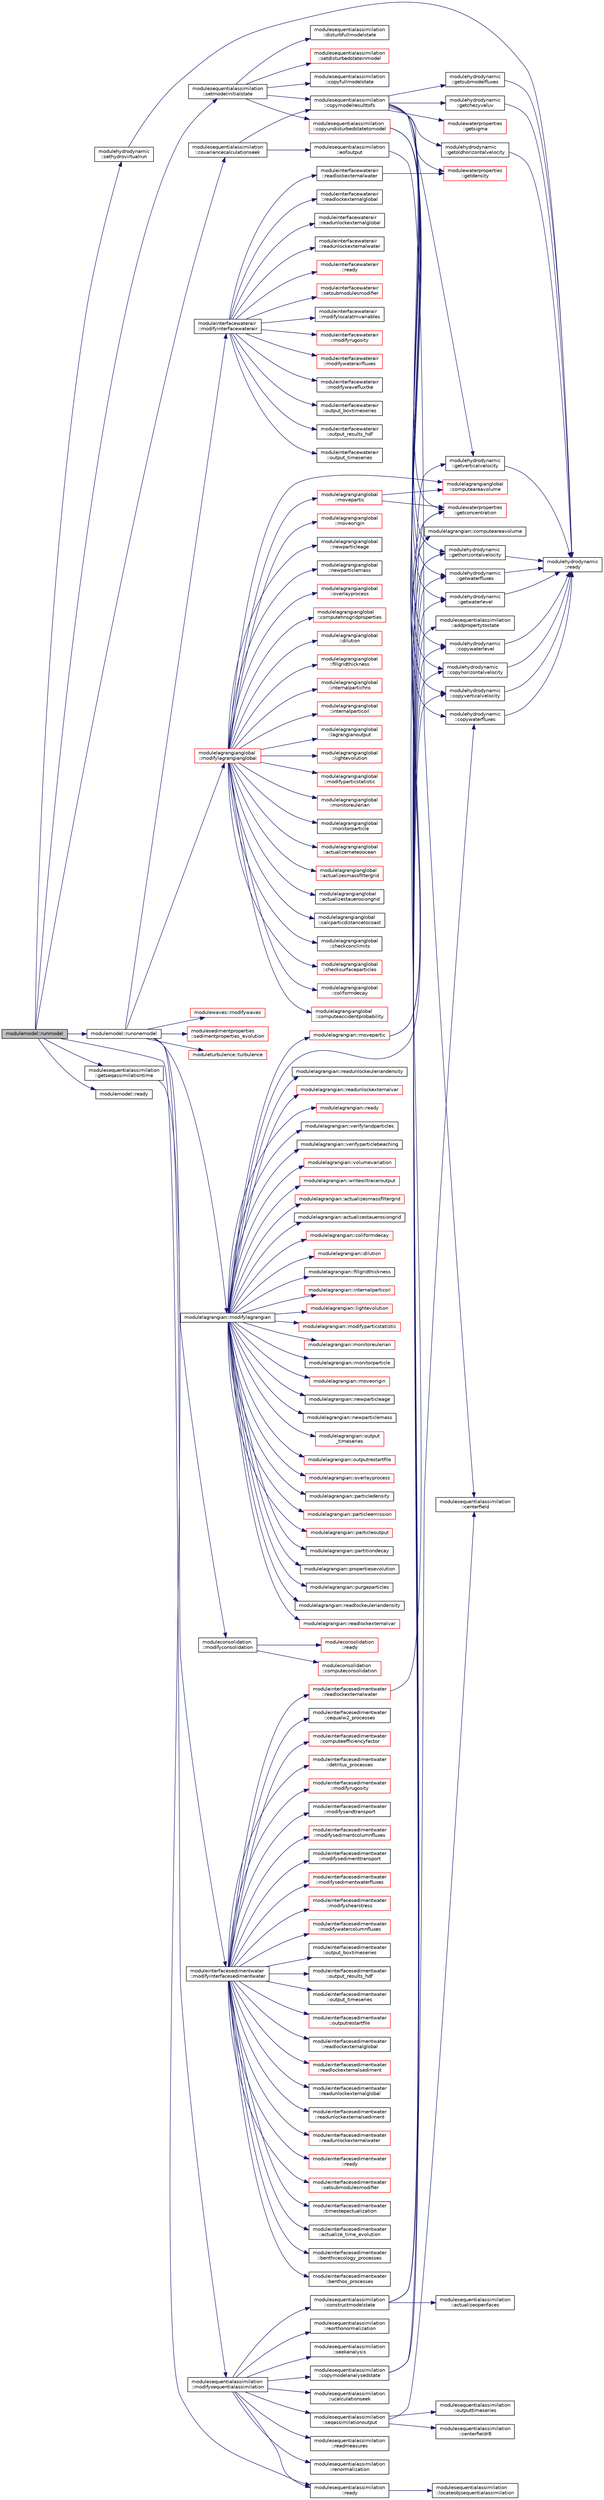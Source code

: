 digraph "modulemodel::runmodel"
{
 // LATEX_PDF_SIZE
  edge [fontname="Helvetica",fontsize="10",labelfontname="Helvetica",labelfontsize="10"];
  node [fontname="Helvetica",fontsize="10",shape=record];
  rankdir="LR";
  Node1 [label="modulemodel::runmodel",height=0.2,width=0.4,color="black", fillcolor="grey75", style="filled", fontcolor="black",tooltip=" "];
  Node1 -> Node2 [color="midnightblue",fontsize="10",style="solid",fontname="Helvetica"];
  Node2 [label="modulesequentialassimilation\l::covariancecalculationseek",height=0.2,width=0.4,color="black", fillcolor="white", style="filled",URL="$namespacemodulesequentialassimilation.html#a89d62f9ba6c7cad76cf6a6dd37165fab",tooltip=" "];
  Node2 -> Node3 [color="midnightblue",fontsize="10",style="solid",fontname="Helvetica"];
  Node3 [label="modulesequentialassimilation\l::copymodelresulttofs",height=0.2,width=0.4,color="black", fillcolor="white", style="filled",URL="$namespacemodulesequentialassimilation.html#a1a5a1be9fa72ef3b8fe621128b7e3759",tooltip=" "];
  Node3 -> Node4 [color="midnightblue",fontsize="10",style="solid",fontname="Helvetica"];
  Node4 [label="modulehydrodynamic\l::getchezyveluv",height=0.2,width=0.4,color="black", fillcolor="white", style="filled",URL="$namespacemodulehydrodynamic.html#a95c4b43f87d68ca27ecae9520c33f91f",tooltip=" "];
  Node4 -> Node5 [color="midnightblue",fontsize="10",style="solid",fontname="Helvetica"];
  Node5 [label="modulehydrodynamic\l::ready",height=0.2,width=0.4,color="black", fillcolor="white", style="filled",URL="$namespacemodulehydrodynamic.html#a541821548a44af36e71f5eddedae890e",tooltip=" "];
  Node3 -> Node6 [color="midnightblue",fontsize="10",style="solid",fontname="Helvetica"];
  Node6 [label="modulewaterproperties\l::getconcentration",height=0.2,width=0.4,color="red", fillcolor="white", style="filled",URL="$namespacemodulewaterproperties.html#a45cbba90a6054db2070c49281da1ef56",tooltip=" "];
  Node3 -> Node15 [color="midnightblue",fontsize="10",style="solid",fontname="Helvetica"];
  Node15 [label="modulewaterproperties\l::getdensity",height=0.2,width=0.4,color="red", fillcolor="white", style="filled",URL="$namespacemodulewaterproperties.html#a5d3bf3d9b122b9eee78afc56a4047507",tooltip=" "];
  Node3 -> Node20 [color="midnightblue",fontsize="10",style="solid",fontname="Helvetica"];
  Node20 [label="modulehydrodynamic\l::gethorizontalvelocity",height=0.2,width=0.4,color="black", fillcolor="white", style="filled",URL="$namespacemodulehydrodynamic.html#aba7eae61c437ef648710efabc4d39e36",tooltip=" "];
  Node20 -> Node5 [color="midnightblue",fontsize="10",style="solid",fontname="Helvetica"];
  Node3 -> Node21 [color="midnightblue",fontsize="10",style="solid",fontname="Helvetica"];
  Node21 [label="modulehydrodynamic\l::getoldhorizontalvelocity",height=0.2,width=0.4,color="black", fillcolor="white", style="filled",URL="$namespacemodulehydrodynamic.html#a7161ffc34f27ea1c9e5f1f9bdc165d07",tooltip=" "];
  Node21 -> Node5 [color="midnightblue",fontsize="10",style="solid",fontname="Helvetica"];
  Node3 -> Node22 [color="midnightblue",fontsize="10",style="solid",fontname="Helvetica"];
  Node22 [label="modulewaterproperties\l::getsigma",height=0.2,width=0.4,color="red", fillcolor="white", style="filled",URL="$namespacemodulewaterproperties.html#ae8ca73c7b0b0c01064b13ed994d0935c",tooltip=" "];
  Node3 -> Node23 [color="midnightblue",fontsize="10",style="solid",fontname="Helvetica"];
  Node23 [label="modulehydrodynamic\l::getsubmodelfluxes",height=0.2,width=0.4,color="black", fillcolor="white", style="filled",URL="$namespacemodulehydrodynamic.html#a2b0f8d10e1768612e8bc67bcc2535ffe",tooltip=" "];
  Node23 -> Node5 [color="midnightblue",fontsize="10",style="solid",fontname="Helvetica"];
  Node3 -> Node24 [color="midnightblue",fontsize="10",style="solid",fontname="Helvetica"];
  Node24 [label="modulehydrodynamic\l::getverticalvelocity",height=0.2,width=0.4,color="black", fillcolor="white", style="filled",URL="$namespacemodulehydrodynamic.html#a6f64fd12742f48039f81460df9c0cd42",tooltip=" "];
  Node24 -> Node5 [color="midnightblue",fontsize="10",style="solid",fontname="Helvetica"];
  Node3 -> Node25 [color="midnightblue",fontsize="10",style="solid",fontname="Helvetica"];
  Node25 [label="modulehydrodynamic\l::getwaterfluxes",height=0.2,width=0.4,color="black", fillcolor="white", style="filled",URL="$namespacemodulehydrodynamic.html#a29f89183d9394468a6db08ec640599f1",tooltip=" "];
  Node25 -> Node5 [color="midnightblue",fontsize="10",style="solid",fontname="Helvetica"];
  Node3 -> Node26 [color="midnightblue",fontsize="10",style="solid",fontname="Helvetica"];
  Node26 [label="modulehydrodynamic\l::getwaterlevel",height=0.2,width=0.4,color="black", fillcolor="white", style="filled",URL="$namespacemodulehydrodynamic.html#ad29ca3143969ea453d432e0a8f2dde2d",tooltip=" "];
  Node26 -> Node5 [color="midnightblue",fontsize="10",style="solid",fontname="Helvetica"];
  Node2 -> Node27 [color="midnightblue",fontsize="10",style="solid",fontname="Helvetica"];
  Node27 [label="modulesequentialassimilation\l::eofoutput",height=0.2,width=0.4,color="black", fillcolor="white", style="filled",URL="$namespacemodulesequentialassimilation.html#a4f7834d6d8d5c26c37c74e758a14b521",tooltip=" "];
  Node27 -> Node28 [color="midnightblue",fontsize="10",style="solid",fontname="Helvetica"];
  Node28 [label="modulesequentialassimilation\l::centerfield",height=0.2,width=0.4,color="black", fillcolor="white", style="filled",URL="$namespacemodulesequentialassimilation.html#a2481d2ea20d9e305e0090e324dd3893e",tooltip=" "];
  Node1 -> Node29 [color="midnightblue",fontsize="10",style="solid",fontname="Helvetica"];
  Node29 [label="modulesequentialassimilation\l::getseqassimilationtime",height=0.2,width=0.4,color="black", fillcolor="white", style="filled",URL="$namespacemodulesequentialassimilation.html#a79adcfc8fb983a24237bd6bba818eca8",tooltip=" "];
  Node29 -> Node30 [color="midnightblue",fontsize="10",style="solid",fontname="Helvetica"];
  Node30 [label="modulesequentialassimilation\l::ready",height=0.2,width=0.4,color="black", fillcolor="white", style="filled",URL="$namespacemodulesequentialassimilation.html#a612c7f8e7d5560ffd80850c43f9e9c35",tooltip=" "];
  Node30 -> Node31 [color="midnightblue",fontsize="10",style="solid",fontname="Helvetica"];
  Node31 [label="modulesequentialassimilation\l::locateobjsequentialassimilation",height=0.2,width=0.4,color="black", fillcolor="white", style="filled",URL="$namespacemodulesequentialassimilation.html#a1d6ec9ce245a5aa2d80e8f35b8142e21",tooltip=" "];
  Node1 -> Node32 [color="midnightblue",fontsize="10",style="solid",fontname="Helvetica"];
  Node32 [label="modulesequentialassimilation\l::modifysequentialassimilation",height=0.2,width=0.4,color="black", fillcolor="white", style="filled",URL="$namespacemodulesequentialassimilation.html#a4b01359595340ca852b276b1258601df",tooltip=" "];
  Node32 -> Node33 [color="midnightblue",fontsize="10",style="solid",fontname="Helvetica"];
  Node33 [label="modulesequentialassimilation\l::constructmodelstate",height=0.2,width=0.4,color="black", fillcolor="white", style="filled",URL="$namespacemodulesequentialassimilation.html#abc672947c709e077d461068b3e7ae140",tooltip=" "];
  Node33 -> Node34 [color="midnightblue",fontsize="10",style="solid",fontname="Helvetica"];
  Node34 [label="modulesequentialassimilation\l::actualizeopenfaces",height=0.2,width=0.4,color="black", fillcolor="white", style="filled",URL="$namespacemodulesequentialassimilation.html#ad6321e8248e2b795443ddc551cbc9446",tooltip=" "];
  Node33 -> Node35 [color="midnightblue",fontsize="10",style="solid",fontname="Helvetica"];
  Node35 [label="modulesequentialassimilation\l::addpropertytostate",height=0.2,width=0.4,color="black", fillcolor="white", style="filled",URL="$namespacemodulesequentialassimilation.html#a5cad8b44cf828f7b0f86fffd43e9f8a7",tooltip=" "];
  Node33 -> Node6 [color="midnightblue",fontsize="10",style="solid",fontname="Helvetica"];
  Node33 -> Node20 [color="midnightblue",fontsize="10",style="solid",fontname="Helvetica"];
  Node33 -> Node24 [color="midnightblue",fontsize="10",style="solid",fontname="Helvetica"];
  Node33 -> Node25 [color="midnightblue",fontsize="10",style="solid",fontname="Helvetica"];
  Node33 -> Node26 [color="midnightblue",fontsize="10",style="solid",fontname="Helvetica"];
  Node32 -> Node36 [color="midnightblue",fontsize="10",style="solid",fontname="Helvetica"];
  Node36 [label="modulesequentialassimilation\l::copymodelanalysedstate",height=0.2,width=0.4,color="black", fillcolor="white", style="filled",URL="$namespacemodulesequentialassimilation.html#adcd2e5938f9991a133ebe1cf7eb7ad2f",tooltip=" "];
  Node36 -> Node37 [color="midnightblue",fontsize="10",style="solid",fontname="Helvetica"];
  Node37 [label="modulehydrodynamic\l::copyhorizontalvelocity",height=0.2,width=0.4,color="black", fillcolor="white", style="filled",URL="$namespacemodulehydrodynamic.html#af9f7b027775cfbeb5d359cec2be0b0ad",tooltip=" "];
  Node37 -> Node5 [color="midnightblue",fontsize="10",style="solid",fontname="Helvetica"];
  Node36 -> Node38 [color="midnightblue",fontsize="10",style="solid",fontname="Helvetica"];
  Node38 [label="modulehydrodynamic\l::copyverticalvelocity",height=0.2,width=0.4,color="black", fillcolor="white", style="filled",URL="$namespacemodulehydrodynamic.html#a8d99754e0f222c6f691a79e16a3b85b5",tooltip=" "];
  Node38 -> Node5 [color="midnightblue",fontsize="10",style="solid",fontname="Helvetica"];
  Node36 -> Node39 [color="midnightblue",fontsize="10",style="solid",fontname="Helvetica"];
  Node39 [label="modulehydrodynamic\l::copywaterfluxes",height=0.2,width=0.4,color="black", fillcolor="white", style="filled",URL="$namespacemodulehydrodynamic.html#a389c77d3103d5944ec90680d613d2e56",tooltip=" "];
  Node39 -> Node5 [color="midnightblue",fontsize="10",style="solid",fontname="Helvetica"];
  Node36 -> Node40 [color="midnightblue",fontsize="10",style="solid",fontname="Helvetica"];
  Node40 [label="modulehydrodynamic\l::copywaterlevel",height=0.2,width=0.4,color="black", fillcolor="white", style="filled",URL="$namespacemodulehydrodynamic.html#a6a39453a1be66896cddce62126fa7bcc",tooltip=" "];
  Node40 -> Node5 [color="midnightblue",fontsize="10",style="solid",fontname="Helvetica"];
  Node32 -> Node41 [color="midnightblue",fontsize="10",style="solid",fontname="Helvetica"];
  Node41 [label="modulesequentialassimilation\l::readmeasures",height=0.2,width=0.4,color="black", fillcolor="white", style="filled",URL="$namespacemodulesequentialassimilation.html#a7972ca7b3c19868e67ca455d375e45af",tooltip=" "];
  Node32 -> Node30 [color="midnightblue",fontsize="10",style="solid",fontname="Helvetica"];
  Node32 -> Node42 [color="midnightblue",fontsize="10",style="solid",fontname="Helvetica"];
  Node42 [label="modulesequentialassimilation\l::renormalization",height=0.2,width=0.4,color="black", fillcolor="white", style="filled",URL="$namespacemodulesequentialassimilation.html#a5ba1ccc67425087e399ba6f24403f98e",tooltip=" "];
  Node32 -> Node43 [color="midnightblue",fontsize="10",style="solid",fontname="Helvetica"];
  Node43 [label="modulesequentialassimilation\l::reorthonormalization",height=0.2,width=0.4,color="black", fillcolor="white", style="filled",URL="$namespacemodulesequentialassimilation.html#aaf3bc60a00c40a50536d48987d7294dd",tooltip=" "];
  Node32 -> Node44 [color="midnightblue",fontsize="10",style="solid",fontname="Helvetica"];
  Node44 [label="modulesequentialassimilation\l::seekanalysis",height=0.2,width=0.4,color="black", fillcolor="white", style="filled",URL="$namespacemodulesequentialassimilation.html#a1cda513ededcf93d8f84bd9f6e39ba43",tooltip=" "];
  Node32 -> Node45 [color="midnightblue",fontsize="10",style="solid",fontname="Helvetica"];
  Node45 [label="modulesequentialassimilation\l::seqassimilationoutput",height=0.2,width=0.4,color="black", fillcolor="white", style="filled",URL="$namespacemodulesequentialassimilation.html#a80cfe86b207ec25cc26de13d8bad205c",tooltip=" "];
  Node45 -> Node28 [color="midnightblue",fontsize="10",style="solid",fontname="Helvetica"];
  Node45 -> Node46 [color="midnightblue",fontsize="10",style="solid",fontname="Helvetica"];
  Node46 [label="modulesequentialassimilation\l::centerfieldr8",height=0.2,width=0.4,color="black", fillcolor="white", style="filled",URL="$namespacemodulesequentialassimilation.html#aa1246853229add1c591a38826af67ea2",tooltip=" "];
  Node45 -> Node47 [color="midnightblue",fontsize="10",style="solid",fontname="Helvetica"];
  Node47 [label="modulesequentialassimilation\l::outputtimeseries",height=0.2,width=0.4,color="black", fillcolor="white", style="filled",URL="$namespacemodulesequentialassimilation.html#a484eaebcabbe127119b8f5623e94c654",tooltip=" "];
  Node32 -> Node48 [color="midnightblue",fontsize="10",style="solid",fontname="Helvetica"];
  Node48 [label="modulesequentialassimilation\l::ucalculationseek",height=0.2,width=0.4,color="black", fillcolor="white", style="filled",URL="$namespacemodulesequentialassimilation.html#a413c75d9b44cd4a5fdf9caf890550305",tooltip=" "];
  Node1 -> Node49 [color="midnightblue",fontsize="10",style="solid",fontname="Helvetica"];
  Node49 [label="modulemodel::ready",height=0.2,width=0.4,color="black", fillcolor="white", style="filled",URL="$namespacemodulemodel.html#af5d93bbd065add89f5cd52475a40e7fc",tooltip=" "];
  Node1 -> Node50 [color="midnightblue",fontsize="10",style="solid",fontname="Helvetica"];
  Node50 [label="modulemodel::runonemodel",height=0.2,width=0.4,color="black", fillcolor="white", style="filled",URL="$namespacemodulemodel.html#ab22d85061a595a03c83c11766cba5587",tooltip=" "];
  Node50 -> Node51 [color="midnightblue",fontsize="10",style="solid",fontname="Helvetica"];
  Node51 [label="moduleconsolidation\l::modifyconsolidation",height=0.2,width=0.4,color="black", fillcolor="white", style="filled",URL="$namespacemoduleconsolidation.html#a0143c8577e56dbbb86e0db4d5927c316",tooltip=" "];
  Node51 -> Node52 [color="midnightblue",fontsize="10",style="solid",fontname="Helvetica"];
  Node52 [label="moduleconsolidation\l::computeconsolidation",height=0.2,width=0.4,color="red", fillcolor="white", style="filled",URL="$namespacemoduleconsolidation.html#ad7db155588df8bc22ff9b3934aff50f7",tooltip=" "];
  Node51 -> Node65 [color="midnightblue",fontsize="10",style="solid",fontname="Helvetica"];
  Node65 [label="moduleconsolidation\l::ready",height=0.2,width=0.4,color="red", fillcolor="white", style="filled",URL="$namespacemoduleconsolidation.html#ab6b8d86bedc5c2870f1fb998c297005e",tooltip=" "];
  Node50 -> Node67 [color="midnightblue",fontsize="10",style="solid",fontname="Helvetica"];
  Node67 [label="moduleinterfacesedimentwater\l::modifyinterfacesedimentwater",height=0.2,width=0.4,color="black", fillcolor="white", style="filled",URL="$namespacemoduleinterfacesedimentwater.html#ac36014e82a94f1ba694775e21f24b005",tooltip=" "];
  Node67 -> Node68 [color="midnightblue",fontsize="10",style="solid",fontname="Helvetica"];
  Node68 [label="moduleinterfacesedimentwater\l::actualize_time_evolution",height=0.2,width=0.4,color="black", fillcolor="white", style="filled",URL="$namespacemoduleinterfacesedimentwater.html#a82f97321667d905db79c85b574f47802",tooltip=" "];
  Node67 -> Node69 [color="midnightblue",fontsize="10",style="solid",fontname="Helvetica"];
  Node69 [label="moduleinterfacesedimentwater\l::benthicecology_processes",height=0.2,width=0.4,color="black", fillcolor="white", style="filled",URL="$namespacemoduleinterfacesedimentwater.html#a474f4e07894c361e5aaa94f48648a6b1",tooltip=" "];
  Node67 -> Node70 [color="midnightblue",fontsize="10",style="solid",fontname="Helvetica"];
  Node70 [label="moduleinterfacesedimentwater\l::benthos_processes",height=0.2,width=0.4,color="black", fillcolor="white", style="filled",URL="$namespacemoduleinterfacesedimentwater.html#a6fc6699ed26c842c7951c9c436867a65",tooltip=" "];
  Node67 -> Node71 [color="midnightblue",fontsize="10",style="solid",fontname="Helvetica"];
  Node71 [label="moduleinterfacesedimentwater\l::cequalw2_processes",height=0.2,width=0.4,color="black", fillcolor="white", style="filled",URL="$namespacemoduleinterfacesedimentwater.html#aa03ae3c533041dd1f82ad0796e923671",tooltip=" "];
  Node67 -> Node72 [color="midnightblue",fontsize="10",style="solid",fontname="Helvetica"];
  Node72 [label="moduleinterfacesedimentwater\l::computeefficiencyfactor",height=0.2,width=0.4,color="red", fillcolor="white", style="filled",URL="$namespacemoduleinterfacesedimentwater.html#a0e6b11bab2cf3a9864f9e36970079830",tooltip=" "];
  Node67 -> Node77 [color="midnightblue",fontsize="10",style="solid",fontname="Helvetica"];
  Node77 [label="moduleinterfacesedimentwater\l::detritus_processes",height=0.2,width=0.4,color="red", fillcolor="white", style="filled",URL="$namespacemoduleinterfacesedimentwater.html#a2327d7638eb1058aa8b3f9f188eda1c9",tooltip=" "];
  Node67 -> Node79 [color="midnightblue",fontsize="10",style="solid",fontname="Helvetica"];
  Node79 [label="moduleinterfacesedimentwater\l::modifyrugosity",height=0.2,width=0.4,color="red", fillcolor="white", style="filled",URL="$namespacemoduleinterfacesedimentwater.html#aabfaa7472b679988fdb0647b38a7b879",tooltip=" "];
  Node67 -> Node81 [color="midnightblue",fontsize="10",style="solid",fontname="Helvetica"];
  Node81 [label="moduleinterfacesedimentwater\l::modifysandtransport",height=0.2,width=0.4,color="black", fillcolor="white", style="filled",URL="$namespacemoduleinterfacesedimentwater.html#acec4b1c4e1750f68a29c778c4dff4dad",tooltip=" "];
  Node67 -> Node82 [color="midnightblue",fontsize="10",style="solid",fontname="Helvetica"];
  Node82 [label="moduleinterfacesedimentwater\l::modifysedimentcolumnfluxes",height=0.2,width=0.4,color="red", fillcolor="white", style="filled",URL="$namespacemoduleinterfacesedimentwater.html#aa69ad0cf59fc330de29ad9983648c806",tooltip=" "];
  Node67 -> Node90 [color="midnightblue",fontsize="10",style="solid",fontname="Helvetica"];
  Node90 [label="moduleinterfacesedimentwater\l::modifysedimenttransport",height=0.2,width=0.4,color="black", fillcolor="white", style="filled",URL="$namespacemoduleinterfacesedimentwater.html#af8d259ce72d65a152ca86349e82463f1",tooltip=" "];
  Node67 -> Node91 [color="midnightblue",fontsize="10",style="solid",fontname="Helvetica"];
  Node91 [label="moduleinterfacesedimentwater\l::modifysedimentwaterfluxes",height=0.2,width=0.4,color="red", fillcolor="white", style="filled",URL="$namespacemoduleinterfacesedimentwater.html#a3c912328a57c38e146a0449318c3ace0",tooltip=" "];
  Node67 -> Node97 [color="midnightblue",fontsize="10",style="solid",fontname="Helvetica"];
  Node97 [label="moduleinterfacesedimentwater\l::modifyshearstress",height=0.2,width=0.4,color="red", fillcolor="white", style="filled",URL="$namespacemoduleinterfacesedimentwater.html#a959fd8b47379cd24947cb35417c1563e",tooltip=" "];
  Node67 -> Node107 [color="midnightblue",fontsize="10",style="solid",fontname="Helvetica"];
  Node107 [label="moduleinterfacesedimentwater\l::modifywatercolumnfluxes",height=0.2,width=0.4,color="red", fillcolor="white", style="filled",URL="$namespacemoduleinterfacesedimentwater.html#a052aa500f3fe487c32cb93f8c5a8ea60",tooltip=" "];
  Node67 -> Node116 [color="midnightblue",fontsize="10",style="solid",fontname="Helvetica"];
  Node116 [label="moduleinterfacesedimentwater\l::output_boxtimeseries",height=0.2,width=0.4,color="black", fillcolor="white", style="filled",URL="$namespacemoduleinterfacesedimentwater.html#ae4c4f73744fd3c2e241e675f6fc1d839",tooltip=" "];
  Node67 -> Node117 [color="midnightblue",fontsize="10",style="solid",fontname="Helvetica"];
  Node117 [label="moduleinterfacesedimentwater\l::output_results_hdf",height=0.2,width=0.4,color="black", fillcolor="white", style="filled",URL="$namespacemoduleinterfacesedimentwater.html#ab623073c171ba3d532b1c1ec393f91b6",tooltip=" "];
  Node67 -> Node118 [color="midnightblue",fontsize="10",style="solid",fontname="Helvetica"];
  Node118 [label="moduleinterfacesedimentwater\l::output_timeseries",height=0.2,width=0.4,color="black", fillcolor="white", style="filled",URL="$namespacemoduleinterfacesedimentwater.html#a8768df3235fac76ac345a9a68b7e7437",tooltip=" "];
  Node67 -> Node119 [color="midnightblue",fontsize="10",style="solid",fontname="Helvetica"];
  Node119 [label="moduleinterfacesedimentwater\l::outputrestartfile",height=0.2,width=0.4,color="red", fillcolor="white", style="filled",URL="$namespacemoduleinterfacesedimentwater.html#a25afe0c9ade674061e39cc5e6456dd28",tooltip=" "];
  Node67 -> Node121 [color="midnightblue",fontsize="10",style="solid",fontname="Helvetica"];
  Node121 [label="moduleinterfacesedimentwater\l::readlockexternalglobal",height=0.2,width=0.4,color="black", fillcolor="white", style="filled",URL="$namespacemoduleinterfacesedimentwater.html#a4e44b21fdb18ed4d0fbeb1a77a327fff",tooltip=" "];
  Node67 -> Node122 [color="midnightblue",fontsize="10",style="solid",fontname="Helvetica"];
  Node122 [label="moduleinterfacesedimentwater\l::readlockexternalsediment",height=0.2,width=0.4,color="red", fillcolor="white", style="filled",URL="$namespacemoduleinterfacesedimentwater.html#a0c18da6cbbd1ae812489854544d199b6",tooltip=" "];
  Node67 -> Node132 [color="midnightblue",fontsize="10",style="solid",fontname="Helvetica"];
  Node132 [label="moduleinterfacesedimentwater\l::readlockexternalwater",height=0.2,width=0.4,color="red", fillcolor="white", style="filled",URL="$namespacemoduleinterfacesedimentwater.html#abd721cef18474ae3e82464d38e46a5e1",tooltip=" "];
  Node132 -> Node20 [color="midnightblue",fontsize="10",style="solid",fontname="Helvetica"];
  Node67 -> Node139 [color="midnightblue",fontsize="10",style="solid",fontname="Helvetica"];
  Node139 [label="moduleinterfacesedimentwater\l::readunlockexternalglobal",height=0.2,width=0.4,color="black", fillcolor="white", style="filled",URL="$namespacemoduleinterfacesedimentwater.html#a3b4fc7f1a3bccb01412713961a441cf0",tooltip=" "];
  Node67 -> Node140 [color="midnightblue",fontsize="10",style="solid",fontname="Helvetica"];
  Node140 [label="moduleinterfacesedimentwater\l::readunlockexternalsediment",height=0.2,width=0.4,color="black", fillcolor="white", style="filled",URL="$namespacemoduleinterfacesedimentwater.html#a6b368a5d3a18b3829f9bd022591d794a",tooltip=" "];
  Node67 -> Node141 [color="midnightblue",fontsize="10",style="solid",fontname="Helvetica"];
  Node141 [label="moduleinterfacesedimentwater\l::readunlockexternalwater",height=0.2,width=0.4,color="red", fillcolor="white", style="filled",URL="$namespacemoduleinterfacesedimentwater.html#a23d9e5cbe8c23621607cbca34d93c7f0",tooltip=" "];
  Node67 -> Node143 [color="midnightblue",fontsize="10",style="solid",fontname="Helvetica"];
  Node143 [label="moduleinterfacesedimentwater\l::ready",height=0.2,width=0.4,color="red", fillcolor="white", style="filled",URL="$namespacemoduleinterfacesedimentwater.html#af31617d2ab88d4aceb9dd0edcac94ff2",tooltip=" "];
  Node67 -> Node145 [color="midnightblue",fontsize="10",style="solid",fontname="Helvetica"];
  Node145 [label="moduleinterfacesedimentwater\l::setsubmodulesmodifier",height=0.2,width=0.4,color="red", fillcolor="white", style="filled",URL="$namespacemoduleinterfacesedimentwater.html#ae902470f5fe9f7c4442249a86b00147e",tooltip=" "];
  Node67 -> Node148 [color="midnightblue",fontsize="10",style="solid",fontname="Helvetica"];
  Node148 [label="moduleinterfacesedimentwater\l::timestepactualization",height=0.2,width=0.4,color="black", fillcolor="white", style="filled",URL="$namespacemoduleinterfacesedimentwater.html#acc1eb6dcb216d902e358a53eb7c1604d",tooltip=" "];
  Node50 -> Node149 [color="midnightblue",fontsize="10",style="solid",fontname="Helvetica"];
  Node149 [label="moduleinterfacewaterair\l::modifyinterfacewaterair",height=0.2,width=0.4,color="black", fillcolor="white", style="filled",URL="$namespacemoduleinterfacewaterair.html#ad372fa1a038ce383360d4422cc25923d",tooltip=" "];
  Node149 -> Node150 [color="midnightblue",fontsize="10",style="solid",fontname="Helvetica"];
  Node150 [label="moduleinterfacewaterair\l::modifylocalatmvariables",height=0.2,width=0.4,color="black", fillcolor="white", style="filled",URL="$namespacemoduleinterfacewaterair.html#a44a9529a1162816a090c836bc75d3f29",tooltip=" "];
  Node149 -> Node151 [color="midnightblue",fontsize="10",style="solid",fontname="Helvetica"];
  Node151 [label="moduleinterfacewaterair\l::modifyrugosity",height=0.2,width=0.4,color="red", fillcolor="white", style="filled",URL="$namespacemoduleinterfacewaterair.html#aa7f512949a9b145b55378017e58558a7",tooltip=" "];
  Node149 -> Node153 [color="midnightblue",fontsize="10",style="solid",fontname="Helvetica"];
  Node153 [label="moduleinterfacewaterair\l::modifywaterairfluxes",height=0.2,width=0.4,color="red", fillcolor="white", style="filled",URL="$namespacemoduleinterfacewaterair.html#a91edae849454c0ec7ebcefd91556486e",tooltip=" "];
  Node149 -> Node193 [color="midnightblue",fontsize="10",style="solid",fontname="Helvetica"];
  Node193 [label="moduleinterfacewaterair\l::modifywavefluxtke",height=0.2,width=0.4,color="black", fillcolor="white", style="filled",URL="$namespacemoduleinterfacewaterair.html#a2494cba9b6646ce732323f31ef820a97",tooltip=" "];
  Node149 -> Node194 [color="midnightblue",fontsize="10",style="solid",fontname="Helvetica"];
  Node194 [label="moduleinterfacewaterair\l::output_boxtimeseries",height=0.2,width=0.4,color="black", fillcolor="white", style="filled",URL="$namespacemoduleinterfacewaterair.html#a8c2f4a754ac1aeb4a3a8045d639e609f",tooltip=" "];
  Node149 -> Node195 [color="midnightblue",fontsize="10",style="solid",fontname="Helvetica"];
  Node195 [label="moduleinterfacewaterair\l::output_results_hdf",height=0.2,width=0.4,color="black", fillcolor="white", style="filled",URL="$namespacemoduleinterfacewaterair.html#af0bc1dab0d7eafb5b7f4996d24e4d0bf",tooltip=" "];
  Node149 -> Node196 [color="midnightblue",fontsize="10",style="solid",fontname="Helvetica"];
  Node196 [label="moduleinterfacewaterair\l::output_timeseries",height=0.2,width=0.4,color="black", fillcolor="white", style="filled",URL="$namespacemoduleinterfacewaterair.html#a739b5f50c0652ff91c9f777fbf68729f",tooltip=" "];
  Node149 -> Node197 [color="midnightblue",fontsize="10",style="solid",fontname="Helvetica"];
  Node197 [label="moduleinterfacewaterair\l::readlockexternalglobal",height=0.2,width=0.4,color="black", fillcolor="white", style="filled",URL="$namespacemoduleinterfacewaterair.html#a859b7054113f5f1ab347adbd693c2e16",tooltip=" "];
  Node149 -> Node198 [color="midnightblue",fontsize="10",style="solid",fontname="Helvetica"];
  Node198 [label="moduleinterfacewaterair\l::readlockexternalwater",height=0.2,width=0.4,color="black", fillcolor="white", style="filled",URL="$namespacemoduleinterfacewaterair.html#a78276c71fe608663c6c964c59c8c7626",tooltip=" "];
  Node198 -> Node15 [color="midnightblue",fontsize="10",style="solid",fontname="Helvetica"];
  Node149 -> Node199 [color="midnightblue",fontsize="10",style="solid",fontname="Helvetica"];
  Node199 [label="moduleinterfacewaterair\l::readunlockexternalglobal",height=0.2,width=0.4,color="black", fillcolor="white", style="filled",URL="$namespacemoduleinterfacewaterair.html#ada112545191c798704451772d5803ea0",tooltip=" "];
  Node149 -> Node200 [color="midnightblue",fontsize="10",style="solid",fontname="Helvetica"];
  Node200 [label="moduleinterfacewaterair\l::readunlockexternalwater",height=0.2,width=0.4,color="black", fillcolor="white", style="filled",URL="$namespacemoduleinterfacewaterair.html#a380a0dfa2a33b7c2eef433d69fdf7fef",tooltip=" "];
  Node149 -> Node201 [color="midnightblue",fontsize="10",style="solid",fontname="Helvetica"];
  Node201 [label="moduleinterfacewaterair\l::ready",height=0.2,width=0.4,color="red", fillcolor="white", style="filled",URL="$namespacemoduleinterfacewaterair.html#a519b1351dce06ffef1eb101335e6361f",tooltip=" "];
  Node149 -> Node203 [color="midnightblue",fontsize="10",style="solid",fontname="Helvetica"];
  Node203 [label="moduleinterfacewaterair\l::setsubmodulesmodifier",height=0.2,width=0.4,color="red", fillcolor="white", style="filled",URL="$namespacemoduleinterfacewaterair.html#a5f28ad0176312886bacef9cc171cb2e1",tooltip=" "];
  Node50 -> Node204 [color="midnightblue",fontsize="10",style="solid",fontname="Helvetica"];
  Node204 [label="modulelagrangian::modifylagrangian",height=0.2,width=0.4,color="black", fillcolor="white", style="filled",URL="$namespacemodulelagrangian.html#a1097f962a7a848d12f7f3036993f7b93",tooltip=" "];
  Node204 -> Node205 [color="midnightblue",fontsize="10",style="solid",fontname="Helvetica"];
  Node205 [label="modulelagrangian::actualizesmassfiltergrid",height=0.2,width=0.4,color="red", fillcolor="white", style="filled",URL="$namespacemodulelagrangian.html#ab69c4015dc76dd2209a1eda6139be71f",tooltip=" "];
  Node204 -> Node213 [color="midnightblue",fontsize="10",style="solid",fontname="Helvetica"];
  Node213 [label="modulelagrangian::actualizestauerosiongrid",height=0.2,width=0.4,color="black", fillcolor="white", style="filled",URL="$namespacemodulelagrangian.html#a9af867ea06d1e0259a9e4cd1a48793bc",tooltip=" "];
  Node204 -> Node214 [color="midnightblue",fontsize="10",style="solid",fontname="Helvetica"];
  Node214 [label="modulelagrangian::coliformdecay",height=0.2,width=0.4,color="red", fillcolor="white", style="filled",URL="$namespacemodulelagrangian.html#a24e84b1ba147f10917d0d3cd3564d191",tooltip=" "];
  Node204 -> Node216 [color="midnightblue",fontsize="10",style="solid",fontname="Helvetica"];
  Node216 [label="modulelagrangian::computeareavolume",height=0.2,width=0.4,color="black", fillcolor="white", style="filled",URL="$namespacemodulelagrangian.html#a5a4818cc1397ad3373693bc882af863f",tooltip=" "];
  Node204 -> Node217 [color="midnightblue",fontsize="10",style="solid",fontname="Helvetica"];
  Node217 [label="modulelagrangian::dilution",height=0.2,width=0.4,color="red", fillcolor="white", style="filled",URL="$namespacemodulelagrangian.html#af886fd4c925246d6362ab14b2bfdcff1",tooltip=" "];
  Node204 -> Node219 [color="midnightblue",fontsize="10",style="solid",fontname="Helvetica"];
  Node219 [label="modulelagrangian::fillgridthickness",height=0.2,width=0.4,color="black", fillcolor="white", style="filled",URL="$namespacemodulelagrangian.html#a8232b9379a8d2919b7885bb92a286601",tooltip=" "];
  Node204 -> Node220 [color="midnightblue",fontsize="10",style="solid",fontname="Helvetica"];
  Node220 [label="modulelagrangian::internalparticoil",height=0.2,width=0.4,color="red", fillcolor="white", style="filled",URL="$namespacemodulelagrangian.html#a370ee1f0e073c2f783b4f91c7aee40f1",tooltip=" "];
  Node204 -> Node224 [color="midnightblue",fontsize="10",style="solid",fontname="Helvetica"];
  Node224 [label="modulelagrangian::lightevolution",height=0.2,width=0.4,color="red", fillcolor="white", style="filled",URL="$namespacemodulelagrangian.html#aba461e3f5d94c00b11072bae66f32060",tooltip=" "];
  Node204 -> Node226 [color="midnightblue",fontsize="10",style="solid",fontname="Helvetica"];
  Node226 [label="modulelagrangian::modifyparticstatistic",height=0.2,width=0.4,color="red", fillcolor="white", style="filled",URL="$namespacemodulelagrangian.html#a101763d65fb26cd32c402a807ae7c733",tooltip=" "];
  Node204 -> Node229 [color="midnightblue",fontsize="10",style="solid",fontname="Helvetica"];
  Node229 [label="modulelagrangian::monitoreulerian",height=0.2,width=0.4,color="red", fillcolor="white", style="filled",URL="$namespacemodulelagrangian.html#ad6a4bcc42c67f187fb3a812f39b8c751",tooltip=" "];
  Node204 -> Node230 [color="midnightblue",fontsize="10",style="solid",fontname="Helvetica"];
  Node230 [label="modulelagrangian::monitorparticle",height=0.2,width=0.4,color="black", fillcolor="white", style="filled",URL="$namespacemodulelagrangian.html#a71a2aeb4e1c33422d4189e27f77e15e6",tooltip=" "];
  Node204 -> Node231 [color="midnightblue",fontsize="10",style="solid",fontname="Helvetica"];
  Node231 [label="modulelagrangian::moveorigin",height=0.2,width=0.4,color="red", fillcolor="white", style="filled",URL="$namespacemodulelagrangian.html#a56e2a0655f742104a77b7d6d4040508f",tooltip=" "];
  Node204 -> Node235 [color="midnightblue",fontsize="10",style="solid",fontname="Helvetica"];
  Node235 [label="modulelagrangian::movepartic",height=0.2,width=0.4,color="red", fillcolor="white", style="filled",URL="$namespacemodulelagrangian.html#ad9212277994fb1a55e17c7e17d66aabc",tooltip=" "];
  Node235 -> Node216 [color="midnightblue",fontsize="10",style="solid",fontname="Helvetica"];
  Node235 -> Node6 [color="midnightblue",fontsize="10",style="solid",fontname="Helvetica"];
  Node204 -> Node259 [color="midnightblue",fontsize="10",style="solid",fontname="Helvetica"];
  Node259 [label="modulelagrangian::newparticleage",height=0.2,width=0.4,color="black", fillcolor="white", style="filled",URL="$namespacemodulelagrangian.html#a05769d5d8e2cad0d654788eda4c8830e",tooltip=" "];
  Node204 -> Node260 [color="midnightblue",fontsize="10",style="solid",fontname="Helvetica"];
  Node260 [label="modulelagrangian::newparticlemass",height=0.2,width=0.4,color="black", fillcolor="white", style="filled",URL="$namespacemodulelagrangian.html#a5afe5f1c46e068854f5c2eca0de8b0fb",tooltip=" "];
  Node204 -> Node261 [color="midnightblue",fontsize="10",style="solid",fontname="Helvetica"];
  Node261 [label="modulelagrangian::output\l_timeseries",height=0.2,width=0.4,color="red", fillcolor="white", style="filled",URL="$namespacemodulelagrangian.html#a0fa6098d248ced3df6bda0b337789166",tooltip=" "];
  Node204 -> Node262 [color="midnightblue",fontsize="10",style="solid",fontname="Helvetica"];
  Node262 [label="modulelagrangian::outputrestartfile",height=0.2,width=0.4,color="red", fillcolor="white", style="filled",URL="$namespacemodulelagrangian.html#aeabb1bf3ca49fb9ff017aaf38a5ad02b",tooltip=" "];
  Node204 -> Node264 [color="midnightblue",fontsize="10",style="solid",fontname="Helvetica"];
  Node264 [label="modulelagrangian::overlayprocess",height=0.2,width=0.4,color="red", fillcolor="white", style="filled",URL="$namespacemodulelagrangian.html#ac5c97cbe4a964c4bf8de40af414143c0",tooltip=" "];
  Node204 -> Node272 [color="midnightblue",fontsize="10",style="solid",fontname="Helvetica"];
  Node272 [label="modulelagrangian::particledensity",height=0.2,width=0.4,color="black", fillcolor="white", style="filled",URL="$namespacemodulelagrangian.html#a7a7e141a39c3a112666d37b0f6db988e",tooltip=" "];
  Node204 -> Node273 [color="midnightblue",fontsize="10",style="solid",fontname="Helvetica"];
  Node273 [label="modulelagrangian::particleemission",height=0.2,width=0.4,color="red", fillcolor="white", style="filled",URL="$namespacemodulelagrangian.html#a529648b66afb4cc44ecf46c2557c0c35",tooltip=" "];
  Node204 -> Node320 [color="midnightblue",fontsize="10",style="solid",fontname="Helvetica"];
  Node320 [label="modulelagrangian::particleoutput",height=0.2,width=0.4,color="red", fillcolor="white", style="filled",URL="$namespacemodulelagrangian.html#aa775be66f039a949bf0d897457b63cab",tooltip=" "];
  Node204 -> Node329 [color="midnightblue",fontsize="10",style="solid",fontname="Helvetica"];
  Node329 [label="modulelagrangian::partitiondecay",height=0.2,width=0.4,color="black", fillcolor="white", style="filled",URL="$namespacemodulelagrangian.html#ad1541366b9db02d7a143f29f81d45a3d",tooltip=" "];
  Node204 -> Node330 [color="midnightblue",fontsize="10",style="solid",fontname="Helvetica"];
  Node330 [label="modulelagrangian::propertiesevolution",height=0.2,width=0.4,color="black", fillcolor="white", style="filled",URL="$namespacemodulelagrangian.html#ad1d58143078dee3bc7c85e4ca9c03197",tooltip=" "];
  Node204 -> Node331 [color="midnightblue",fontsize="10",style="solid",fontname="Helvetica"];
  Node331 [label="modulelagrangian::purgeparticles",height=0.2,width=0.4,color="black", fillcolor="white", style="filled",URL="$namespacemodulelagrangian.html#a4ad3bdd3ff9c81a87e1b11eeea429acd",tooltip=" "];
  Node204 -> Node332 [color="midnightblue",fontsize="10",style="solid",fontname="Helvetica"];
  Node332 [label="modulelagrangian::readlockeuleriandensity",height=0.2,width=0.4,color="black", fillcolor="white", style="filled",URL="$namespacemodulelagrangian.html#a3d2b3737568ce2b7e2998cbd2192c685",tooltip=" "];
  Node204 -> Node333 [color="midnightblue",fontsize="10",style="solid",fontname="Helvetica"];
  Node333 [label="modulelagrangian::readlockexternalvar",height=0.2,width=0.4,color="red", fillcolor="white", style="filled",URL="$namespacemodulelagrangian.html#a1be97a0d8bb95c907adf6f985c3a70ce",tooltip=" "];
  Node204 -> Node335 [color="midnightblue",fontsize="10",style="solid",fontname="Helvetica"];
  Node335 [label="modulelagrangian::readunlockeuleriandensity",height=0.2,width=0.4,color="black", fillcolor="white", style="filled",URL="$namespacemodulelagrangian.html#a62c1768ee36cf2fc50c44c595fbf0408",tooltip=" "];
  Node204 -> Node336 [color="midnightblue",fontsize="10",style="solid",fontname="Helvetica"];
  Node336 [label="modulelagrangian::readunlockexternalvar",height=0.2,width=0.4,color="red", fillcolor="white", style="filled",URL="$namespacemodulelagrangian.html#afc1c234aa5939835cbe1bc80abe16766",tooltip=" "];
  Node204 -> Node338 [color="midnightblue",fontsize="10",style="solid",fontname="Helvetica"];
  Node338 [label="modulelagrangian::ready",height=0.2,width=0.4,color="red", fillcolor="white", style="filled",URL="$namespacemodulelagrangian.html#a4ddfbe58c1df4477f8d84db54b330823",tooltip=" "];
  Node204 -> Node340 [color="midnightblue",fontsize="10",style="solid",fontname="Helvetica"];
  Node340 [label="modulelagrangian::verifylandparticles",height=0.2,width=0.4,color="black", fillcolor="white", style="filled",URL="$namespacemodulelagrangian.html#a96db0d2ce32abc9c42eea8890f665798",tooltip=" "];
  Node204 -> Node341 [color="midnightblue",fontsize="10",style="solid",fontname="Helvetica"];
  Node341 [label="modulelagrangian::verifyparticlebeaching",height=0.2,width=0.4,color="black", fillcolor="white", style="filled",URL="$namespacemodulelagrangian.html#abaac5c633b5d8d05a11c32bbee80acaa",tooltip=" "];
  Node204 -> Node342 [color="midnightblue",fontsize="10",style="solid",fontname="Helvetica"];
  Node342 [label="modulelagrangian::volumevariation",height=0.2,width=0.4,color="red", fillcolor="white", style="filled",URL="$namespacemodulelagrangian.html#aac3ffc27a32f64e9bc13d06c25227655",tooltip=" "];
  Node204 -> Node343 [color="midnightblue",fontsize="10",style="solid",fontname="Helvetica"];
  Node343 [label="modulelagrangian::writeoiltraceroutput",height=0.2,width=0.4,color="red", fillcolor="white", style="filled",URL="$namespacemodulelagrangian.html#af05b4830d15cd47fd3ed67c7bbffda15",tooltip=" "];
  Node50 -> Node344 [color="midnightblue",fontsize="10",style="solid",fontname="Helvetica"];
  Node344 [label="modulelagrangianglobal\l::modifylagrangianglobal",height=0.2,width=0.4,color="red", fillcolor="white", style="filled",URL="$namespacemodulelagrangianglobal.html#a658b1fd9232553dc9130f4f03e93e4c1",tooltip=" "];
  Node344 -> Node345 [color="midnightblue",fontsize="10",style="solid",fontname="Helvetica"];
  Node345 [label="modulelagrangianglobal\l::actualizemeteoocean",height=0.2,width=0.4,color="red", fillcolor="white", style="filled",URL="$namespacemodulelagrangianglobal.html#a0fa07eb74ec148c5c6faeec4cd4561c9",tooltip=" "];
  Node344 -> Node348 [color="midnightblue",fontsize="10",style="solid",fontname="Helvetica"];
  Node348 [label="modulelagrangianglobal\l::actualizesmassfiltergrid",height=0.2,width=0.4,color="red", fillcolor="white", style="filled",URL="$namespacemodulelagrangianglobal.html#a9f884711ce254712333517d3851888e9",tooltip=" "];
  Node344 -> Node349 [color="midnightblue",fontsize="10",style="solid",fontname="Helvetica"];
  Node349 [label="modulelagrangianglobal\l::actualizestauerosiongrid",height=0.2,width=0.4,color="black", fillcolor="white", style="filled",URL="$namespacemodulelagrangianglobal.html#a1ed2a4fd6026ab2cae60ca5e59d48c5c",tooltip=" "];
  Node344 -> Node350 [color="midnightblue",fontsize="10",style="solid",fontname="Helvetica"];
  Node350 [label="modulelagrangianglobal\l::calcparticdistancetocoast",height=0.2,width=0.4,color="black", fillcolor="white", style="filled",URL="$namespacemodulelagrangianglobal.html#a93a1f184ec51e9c61c7ac05ecf8d9364",tooltip=" "];
  Node344 -> Node351 [color="midnightblue",fontsize="10",style="solid",fontname="Helvetica"];
  Node351 [label="modulelagrangianglobal\l::checkconclimits",height=0.2,width=0.4,color="black", fillcolor="white", style="filled",URL="$namespacemodulelagrangianglobal.html#a787d28742cbd84ad7a607a488de397e2",tooltip=" "];
  Node344 -> Node352 [color="midnightblue",fontsize="10",style="solid",fontname="Helvetica"];
  Node352 [label="modulelagrangianglobal\l::checksurfaceparticles",height=0.2,width=0.4,color="red", fillcolor="white", style="filled",URL="$namespacemodulelagrangianglobal.html#af1cf941e45155a5b9a97ed3fe09f5c58",tooltip=" "];
  Node344 -> Node357 [color="midnightblue",fontsize="10",style="solid",fontname="Helvetica"];
  Node357 [label="modulelagrangianglobal\l::coliformdecay",height=0.2,width=0.4,color="red", fillcolor="white", style="filled",URL="$namespacemodulelagrangianglobal.html#a1f9b10a52dd3091e18232addf8002dac",tooltip=" "];
  Node344 -> Node359 [color="midnightblue",fontsize="10",style="solid",fontname="Helvetica"];
  Node359 [label="modulelagrangianglobal\l::computeaccidentprobability",height=0.2,width=0.4,color="red", fillcolor="white", style="filled",URL="$namespacemodulelagrangianglobal.html#ab4d5d4f0cabe63a2e5fc1e9349f8425d",tooltip=" "];
  Node344 -> Node365 [color="midnightblue",fontsize="10",style="solid",fontname="Helvetica"];
  Node365 [label="modulelagrangianglobal\l::computeareavolume",height=0.2,width=0.4,color="red", fillcolor="white", style="filled",URL="$namespacemodulelagrangianglobal.html#ad6190c60927cd9e871e45fcfd4fc5dd2",tooltip=" "];
  Node344 -> Node368 [color="midnightblue",fontsize="10",style="solid",fontname="Helvetica"];
  Node368 [label="modulelagrangianglobal\l::computehnsgridproperties",height=0.2,width=0.4,color="red", fillcolor="white", style="filled",URL="$namespacemodulelagrangianglobal.html#a9448f83b93f06396188a1d8aac9725f8",tooltip=" "];
  Node344 -> Node372 [color="midnightblue",fontsize="10",style="solid",fontname="Helvetica"];
  Node372 [label="modulelagrangianglobal\l::dilution",height=0.2,width=0.4,color="red", fillcolor="white", style="filled",URL="$namespacemodulelagrangianglobal.html#aa64605bdb86dfab0e679be6775d4e80f",tooltip=" "];
  Node344 -> Node374 [color="midnightblue",fontsize="10",style="solid",fontname="Helvetica"];
  Node374 [label="modulelagrangianglobal\l::fillgridthickness",height=0.2,width=0.4,color="red", fillcolor="white", style="filled",URL="$namespacemodulelagrangianglobal.html#a36b19f9334aaf4289e0ec7ea7eea643c",tooltip=" "];
  Node344 -> Node377 [color="midnightblue",fontsize="10",style="solid",fontname="Helvetica"];
  Node377 [label="modulelagrangianglobal\l::internalpartichns",height=0.2,width=0.4,color="red", fillcolor="white", style="filled",URL="$namespacemodulelagrangianglobal.html#a0d3f22e59bfbc417e9432a9f18a9027d",tooltip=" "];
  Node344 -> Node379 [color="midnightblue",fontsize="10",style="solid",fontname="Helvetica"];
  Node379 [label="modulelagrangianglobal\l::internalparticoil",height=0.2,width=0.4,color="red", fillcolor="white", style="filled",URL="$namespacemodulelagrangianglobal.html#aaea914ea480f8d07a53b58420bf6b67e",tooltip=" "];
  Node344 -> Node384 [color="midnightblue",fontsize="10",style="solid",fontname="Helvetica"];
  Node384 [label="modulelagrangianglobal\l::lagrangianoutput",height=0.2,width=0.4,color="red", fillcolor="white", style="filled",URL="$namespacemodulelagrangianglobal.html#a3e9da0dad79c6c6965b34c4f0d9232a0",tooltip=" "];
  Node344 -> Node411 [color="midnightblue",fontsize="10",style="solid",fontname="Helvetica"];
  Node411 [label="modulelagrangianglobal\l::lightevolution",height=0.2,width=0.4,color="red", fillcolor="white", style="filled",URL="$namespacemodulelagrangianglobal.html#a4cefc1989887113dc6c716f228c4772f",tooltip=" "];
  Node344 -> Node412 [color="midnightblue",fontsize="10",style="solid",fontname="Helvetica"];
  Node412 [label="modulelagrangianglobal\l::modifyparticstatistic",height=0.2,width=0.4,color="red", fillcolor="white", style="filled",URL="$namespacemodulelagrangianglobal.html#a3039668c6b76c0fdde5ffdc19ebdfe88",tooltip=" "];
  Node344 -> Node415 [color="midnightblue",fontsize="10",style="solid",fontname="Helvetica"];
  Node415 [label="modulelagrangianglobal\l::monitoreulerian",height=0.2,width=0.4,color="red", fillcolor="white", style="filled",URL="$namespacemodulelagrangianglobal.html#a6480946d4669725ebee110f6be9fba5b",tooltip=" "];
  Node344 -> Node416 [color="midnightblue",fontsize="10",style="solid",fontname="Helvetica"];
  Node416 [label="modulelagrangianglobal\l::monitorparticle",height=0.2,width=0.4,color="black", fillcolor="white", style="filled",URL="$namespacemodulelagrangianglobal.html#a7e475a743774ea592904d34712f40255",tooltip=" "];
  Node344 -> Node417 [color="midnightblue",fontsize="10",style="solid",fontname="Helvetica"];
  Node417 [label="modulelagrangianglobal\l::moveorigin",height=0.2,width=0.4,color="red", fillcolor="white", style="filled",URL="$namespacemodulelagrangianglobal.html#a214f6221918e0904f9300fa3b9a00cb3",tooltip=" "];
  Node344 -> Node419 [color="midnightblue",fontsize="10",style="solid",fontname="Helvetica"];
  Node419 [label="modulelagrangianglobal\l::movepartic",height=0.2,width=0.4,color="red", fillcolor="white", style="filled",URL="$namespacemodulelagrangianglobal.html#a82279a8ab7ce219fe5a1bfff091e611f",tooltip=" "];
  Node419 -> Node365 [color="midnightblue",fontsize="10",style="solid",fontname="Helvetica"];
  Node419 -> Node6 [color="midnightblue",fontsize="10",style="solid",fontname="Helvetica"];
  Node344 -> Node453 [color="midnightblue",fontsize="10",style="solid",fontname="Helvetica"];
  Node453 [label="modulelagrangianglobal\l::newparticleage",height=0.2,width=0.4,color="black", fillcolor="white", style="filled",URL="$namespacemodulelagrangianglobal.html#aefd30b6e40fc0d2152594e910c0c05de",tooltip=" "];
  Node344 -> Node454 [color="midnightblue",fontsize="10",style="solid",fontname="Helvetica"];
  Node454 [label="modulelagrangianglobal\l::newparticlemass",height=0.2,width=0.4,color="black", fillcolor="white", style="filled",URL="$namespacemodulelagrangianglobal.html#ab7a73b07470ae9858c75d8d622eabdff",tooltip=" "];
  Node344 -> Node455 [color="midnightblue",fontsize="10",style="solid",fontname="Helvetica"];
  Node455 [label="modulelagrangianglobal\l::overlayprocess",height=0.2,width=0.4,color="red", fillcolor="white", style="filled",URL="$namespacemodulelagrangianglobal.html#ac6d604733d4fe67d94733e7f0e9d8a12",tooltip=" "];
  Node50 -> Node504 [color="midnightblue",fontsize="10",style="solid",fontname="Helvetica"];
  Node504 [label="modulewaves::modifywaves",height=0.2,width=0.4,color="red", fillcolor="white", style="filled",URL="$namespacemodulewaves.html#ad08ecc5e93cabd5c4b166e1af608e044",tooltip=" "];
  Node50 -> Node516 [color="midnightblue",fontsize="10",style="solid",fontname="Helvetica"];
  Node516 [label="modulesedimentproperties\l::sedimentproperties_evolution",height=0.2,width=0.4,color="red", fillcolor="white", style="filled",URL="$namespacemodulesedimentproperties.html#ac0e9a7cb95c81a6f95797a7750889730",tooltip=" "];
  Node50 -> Node542 [color="midnightblue",fontsize="10",style="solid",fontname="Helvetica"];
  Node542 [label="moduleturbulence::turbulence",height=0.2,width=0.4,color="red", fillcolor="white", style="filled",URL="$namespacemoduleturbulence.html#aa75d43b0bd3a1b14c9baa4fe1ba2e6f7",tooltip=" "];
  Node1 -> Node596 [color="midnightblue",fontsize="10",style="solid",fontname="Helvetica"];
  Node596 [label="modulehydrodynamic\l::sethydrovirtualrun",height=0.2,width=0.4,color="black", fillcolor="white", style="filled",URL="$namespacemodulehydrodynamic.html#a429223ac8f920fd2b743524bf353e8c1",tooltip=" "];
  Node596 -> Node5 [color="midnightblue",fontsize="10",style="solid",fontname="Helvetica"];
  Node1 -> Node597 [color="midnightblue",fontsize="10",style="solid",fontname="Helvetica"];
  Node597 [label="modulesequentialassimilation\l::setmodelinitialstate",height=0.2,width=0.4,color="black", fillcolor="white", style="filled",URL="$namespacemodulesequentialassimilation.html#a0b54df1b07a9718187dcc6448f23026c",tooltip=" "];
  Node597 -> Node598 [color="midnightblue",fontsize="10",style="solid",fontname="Helvetica"];
  Node598 [label="modulesequentialassimilation\l::copyfullmodelstate",height=0.2,width=0.4,color="black", fillcolor="white", style="filled",URL="$namespacemodulesequentialassimilation.html#a19283cb361ee6cdaa626fd20bad85d11",tooltip=" "];
  Node597 -> Node3 [color="midnightblue",fontsize="10",style="solid",fontname="Helvetica"];
  Node597 -> Node599 [color="midnightblue",fontsize="10",style="solid",fontname="Helvetica"];
  Node599 [label="modulesequentialassimilation\l::copyundisturbedstatetomodel",height=0.2,width=0.4,color="red", fillcolor="white", style="filled",URL="$namespacemodulesequentialassimilation.html#ad07159048364faf26c59ebffd5b246a3",tooltip=" "];
  Node599 -> Node37 [color="midnightblue",fontsize="10",style="solid",fontname="Helvetica"];
  Node599 -> Node38 [color="midnightblue",fontsize="10",style="solid",fontname="Helvetica"];
  Node599 -> Node39 [color="midnightblue",fontsize="10",style="solid",fontname="Helvetica"];
  Node599 -> Node40 [color="midnightblue",fontsize="10",style="solid",fontname="Helvetica"];
  Node597 -> Node603 [color="midnightblue",fontsize="10",style="solid",fontname="Helvetica"];
  Node603 [label="modulesequentialassimilation\l::disturbfullmodelstate",height=0.2,width=0.4,color="black", fillcolor="white", style="filled",URL="$namespacemodulesequentialassimilation.html#a30f7a4267c0bcf30928733c782104389",tooltip=" "];
  Node597 -> Node604 [color="midnightblue",fontsize="10",style="solid",fontname="Helvetica"];
  Node604 [label="modulesequentialassimilation\l::setdisturbedstateinmodel",height=0.2,width=0.4,color="red", fillcolor="white", style="filled",URL="$namespacemodulesequentialassimilation.html#a063e8f5d94cc80db103c79a0ec38a127",tooltip=" "];
}
